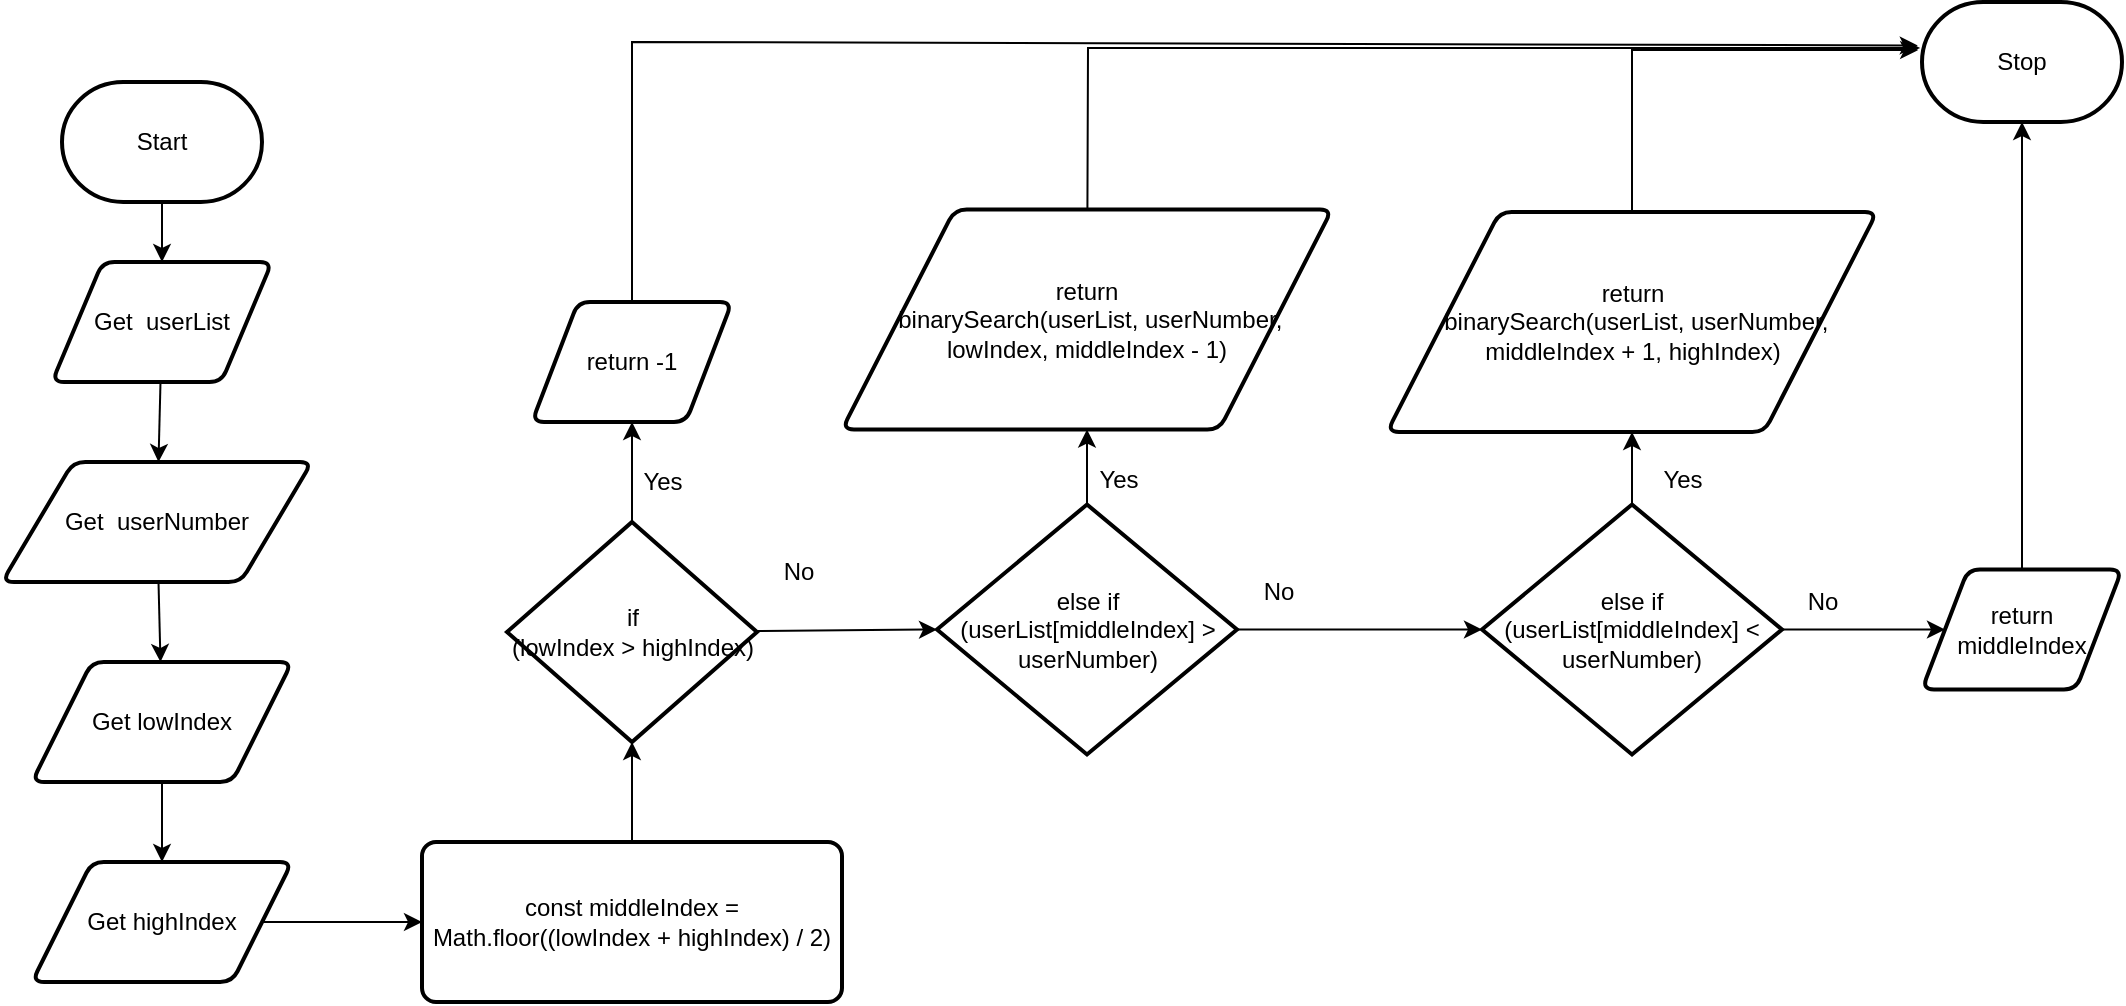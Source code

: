 <mxfile>
    <diagram id="0Tc8dV89Vd9U9IZtqzdQ" name="Page-1">
        <mxGraphModel dx="906" dy="512" grid="1" gridSize="10" guides="1" tooltips="1" connect="1" arrows="1" fold="1" page="1" pageScale="1" pageWidth="827" pageHeight="1169" math="0" shadow="0">
            <root>
                <mxCell id="0"/>
                <mxCell id="1" parent="0"/>
                <mxCell id="6" style="edgeStyle=none;html=1;" edge="1" parent="1" source="3" target="5">
                    <mxGeometry relative="1" as="geometry"/>
                </mxCell>
                <mxCell id="3" value="Start" style="strokeWidth=2;html=1;shape=mxgraph.flowchart.terminator;whiteSpace=wrap;" vertex="1" parent="1">
                    <mxGeometry x="270" y="220" width="100" height="60" as="geometry"/>
                </mxCell>
                <mxCell id="8" style="edgeStyle=none;html=1;" edge="1" parent="1" source="5" target="7">
                    <mxGeometry relative="1" as="geometry"/>
                </mxCell>
                <mxCell id="5" value="Get&amp;nbsp;&amp;nbsp;userList" style="shape=parallelogram;html=1;strokeWidth=2;perimeter=parallelogramPerimeter;whiteSpace=wrap;rounded=1;arcSize=12;size=0.23;" vertex="1" parent="1">
                    <mxGeometry x="265" y="310" width="110" height="60" as="geometry"/>
                </mxCell>
                <mxCell id="10" style="edgeStyle=none;html=1;" edge="1" parent="1" source="7" target="9">
                    <mxGeometry relative="1" as="geometry"/>
                </mxCell>
                <mxCell id="7" value="Get&amp;nbsp;&amp;nbsp;userNumber" style="shape=parallelogram;html=1;strokeWidth=2;perimeter=parallelogramPerimeter;whiteSpace=wrap;rounded=1;arcSize=12;size=0.23;" vertex="1" parent="1">
                    <mxGeometry x="240" y="410" width="155" height="60" as="geometry"/>
                </mxCell>
                <mxCell id="12" style="edgeStyle=none;html=1;" edge="1" parent="1" source="9" target="11">
                    <mxGeometry relative="1" as="geometry"/>
                </mxCell>
                <mxCell id="9" value="Get&amp;nbsp;lowIndex" style="shape=parallelogram;html=1;strokeWidth=2;perimeter=parallelogramPerimeter;whiteSpace=wrap;rounded=1;arcSize=12;size=0.23;" vertex="1" parent="1">
                    <mxGeometry x="255" y="510" width="130" height="60" as="geometry"/>
                </mxCell>
                <mxCell id="14" style="edgeStyle=none;html=1;" edge="1" parent="1" source="11" target="13">
                    <mxGeometry relative="1" as="geometry"/>
                </mxCell>
                <mxCell id="11" value="Get&amp;nbsp;highIndex" style="shape=parallelogram;html=1;strokeWidth=2;perimeter=parallelogramPerimeter;whiteSpace=wrap;rounded=1;arcSize=12;size=0.23;" vertex="1" parent="1">
                    <mxGeometry x="255" y="610" width="130" height="60" as="geometry"/>
                </mxCell>
                <mxCell id="16" style="edgeStyle=none;html=1;" edge="1" parent="1" source="13" target="15">
                    <mxGeometry relative="1" as="geometry"/>
                </mxCell>
                <mxCell id="13" value="const middleIndex = Math.floor((lowIndex + highIndex) / 2)" style="rounded=1;whiteSpace=wrap;html=1;absoluteArcSize=1;arcSize=14;strokeWidth=2;" vertex="1" parent="1">
                    <mxGeometry x="450" y="600" width="210" height="80" as="geometry"/>
                </mxCell>
                <mxCell id="18" style="edgeStyle=none;html=1;entryX=0.5;entryY=1;entryDx=0;entryDy=0;" edge="1" parent="1" source="15" target="17">
                    <mxGeometry relative="1" as="geometry"/>
                </mxCell>
                <mxCell id="32" style="edgeStyle=none;html=1;entryX=0;entryY=0.5;entryDx=0;entryDy=0;entryPerimeter=0;" edge="1" parent="1" source="15" target="26">
                    <mxGeometry relative="1" as="geometry"/>
                </mxCell>
                <mxCell id="15" value="if &lt;br&gt;(lowIndex &amp;gt; highIndex)" style="strokeWidth=2;html=1;shape=mxgraph.flowchart.decision;whiteSpace=wrap;" vertex="1" parent="1">
                    <mxGeometry x="492.5" y="440" width="125" height="110" as="geometry"/>
                </mxCell>
                <mxCell id="47" style="edgeStyle=none;rounded=0;html=1;entryX=-0.021;entryY=0.362;entryDx=0;entryDy=0;entryPerimeter=0;" edge="1" parent="1" source="17" target="43">
                    <mxGeometry relative="1" as="geometry">
                        <Array as="points">
                            <mxPoint x="555" y="200"/>
                        </Array>
                    </mxGeometry>
                </mxCell>
                <mxCell id="17" value="return -1" style="shape=parallelogram;html=1;strokeWidth=2;perimeter=parallelogramPerimeter;whiteSpace=wrap;rounded=1;arcSize=12;size=0.23;" vertex="1" parent="1">
                    <mxGeometry x="505" y="330" width="100" height="60" as="geometry"/>
                </mxCell>
                <mxCell id="19" value="Yes" style="text;html=1;align=center;verticalAlign=middle;resizable=0;points=[];autosize=1;strokeColor=none;fillColor=none;" vertex="1" parent="1">
                    <mxGeometry x="550" y="405" width="40" height="30" as="geometry"/>
                </mxCell>
                <mxCell id="22" value="No" style="text;html=1;align=center;verticalAlign=middle;resizable=0;points=[];autosize=1;strokeColor=none;fillColor=none;" vertex="1" parent="1">
                    <mxGeometry x="617.5" y="450" width="40" height="30" as="geometry"/>
                </mxCell>
                <mxCell id="30" style="edgeStyle=none;html=1;entryX=0.5;entryY=1;entryDx=0;entryDy=0;" edge="1" parent="1" source="26" target="29">
                    <mxGeometry relative="1" as="geometry"/>
                </mxCell>
                <mxCell id="34" style="edgeStyle=none;html=1;" edge="1" parent="1" source="26" target="33">
                    <mxGeometry relative="1" as="geometry"/>
                </mxCell>
                <mxCell id="26" value="else if (userList[middleIndex] &amp;gt; userNumber)" style="strokeWidth=2;html=1;shape=mxgraph.flowchart.decision;whiteSpace=wrap;" vertex="1" parent="1">
                    <mxGeometry x="707.5" y="431.25" width="150" height="125" as="geometry"/>
                </mxCell>
                <mxCell id="46" style="edgeStyle=none;rounded=0;html=1;entryX=-0.009;entryY=0.383;entryDx=0;entryDy=0;entryPerimeter=0;" edge="1" parent="1" source="29" target="43">
                    <mxGeometry relative="1" as="geometry">
                        <Array as="points">
                            <mxPoint x="783" y="203"/>
                        </Array>
                    </mxGeometry>
                </mxCell>
                <mxCell id="29" value="return&lt;br&gt;&amp;nbsp;binarySearch(userList, userNumber, lowIndex, middleIndex - 1)" style="shape=parallelogram;html=1;strokeWidth=2;perimeter=parallelogramPerimeter;whiteSpace=wrap;rounded=1;arcSize=12;size=0.23;" vertex="1" parent="1">
                    <mxGeometry x="660" y="283.75" width="245" height="110" as="geometry"/>
                </mxCell>
                <mxCell id="31" value="Yes" style="text;html=1;align=center;verticalAlign=middle;resizable=0;points=[];autosize=1;strokeColor=none;fillColor=none;" vertex="1" parent="1">
                    <mxGeometry x="777.5" y="403.75" width="40" height="30" as="geometry"/>
                </mxCell>
                <mxCell id="36" style="edgeStyle=none;html=1;" edge="1" parent="1" source="33" target="35">
                    <mxGeometry relative="1" as="geometry"/>
                </mxCell>
                <mxCell id="41" style="edgeStyle=none;html=1;entryX=0;entryY=0.5;entryDx=0;entryDy=0;" edge="1" parent="1" source="33" target="39">
                    <mxGeometry relative="1" as="geometry"/>
                </mxCell>
                <mxCell id="33" value="else if &lt;br&gt;(userList[middleIndex] &amp;lt; userNumber)" style="strokeWidth=2;html=1;shape=mxgraph.flowchart.decision;whiteSpace=wrap;" vertex="1" parent="1">
                    <mxGeometry x="980" y="431.25" width="150" height="125" as="geometry"/>
                </mxCell>
                <mxCell id="45" style="edgeStyle=none;html=1;entryX=-0.019;entryY=0.4;entryDx=0;entryDy=0;entryPerimeter=0;rounded=0;" edge="1" parent="1" source="35" target="43">
                    <mxGeometry relative="1" as="geometry">
                        <Array as="points">
                            <mxPoint x="1055" y="204"/>
                        </Array>
                    </mxGeometry>
                </mxCell>
                <mxCell id="35" value="return&lt;br&gt;&amp;nbsp;binarySearch(userList, userNumber, middleIndex + 1, highIndex)" style="shape=parallelogram;html=1;strokeWidth=2;perimeter=parallelogramPerimeter;whiteSpace=wrap;rounded=1;arcSize=12;size=0.23;" vertex="1" parent="1">
                    <mxGeometry x="932.5" y="285" width="245" height="110" as="geometry"/>
                </mxCell>
                <mxCell id="37" value="Yes" style="text;html=1;align=center;verticalAlign=middle;resizable=0;points=[];autosize=1;strokeColor=none;fillColor=none;" vertex="1" parent="1">
                    <mxGeometry x="1060" y="403.75" width="40" height="30" as="geometry"/>
                </mxCell>
                <mxCell id="38" value="No" style="text;html=1;align=center;verticalAlign=middle;resizable=0;points=[];autosize=1;strokeColor=none;fillColor=none;" vertex="1" parent="1">
                    <mxGeometry x="857.5" y="460" width="40" height="30" as="geometry"/>
                </mxCell>
                <mxCell id="44" style="edgeStyle=none;html=1;" edge="1" parent="1" source="39" target="43">
                    <mxGeometry relative="1" as="geometry"/>
                </mxCell>
                <mxCell id="39" value="return middleIndex" style="shape=parallelogram;html=1;strokeWidth=2;perimeter=parallelogramPerimeter;whiteSpace=wrap;rounded=1;arcSize=12;size=0.23;" vertex="1" parent="1">
                    <mxGeometry x="1200" y="463.75" width="100" height="60" as="geometry"/>
                </mxCell>
                <mxCell id="42" value="No" style="text;html=1;align=center;verticalAlign=middle;resizable=0;points=[];autosize=1;strokeColor=none;fillColor=none;" vertex="1" parent="1">
                    <mxGeometry x="1130" y="465" width="40" height="30" as="geometry"/>
                </mxCell>
                <mxCell id="43" value="Stop" style="strokeWidth=2;html=1;shape=mxgraph.flowchart.terminator;whiteSpace=wrap;" vertex="1" parent="1">
                    <mxGeometry x="1200" y="180" width="100" height="60" as="geometry"/>
                </mxCell>
            </root>
        </mxGraphModel>
    </diagram>
</mxfile>